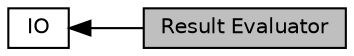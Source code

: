 digraph "Result Evaluator"
{
  edge [fontname="Helvetica",fontsize="10",labelfontname="Helvetica",labelfontsize="10"];
  node [fontname="Helvetica",fontsize="10",shape=box];
  rankdir=LR;
  Node2 [label="IO",height=0.2,width=0.4,color="black", fillcolor="white", style="filled",URL="$d3/d58/a00285.html",tooltip="Functions for input and output."];
  Node1 [label="Result Evaluator",height=0.2,width=0.4,color="black", fillcolor="grey75", style="filled", fontcolor="black",tooltip="Computation of finite element results using calculateAt"];
  Node2->Node1 [shape=plaintext, dir="back", style="solid"];
}

